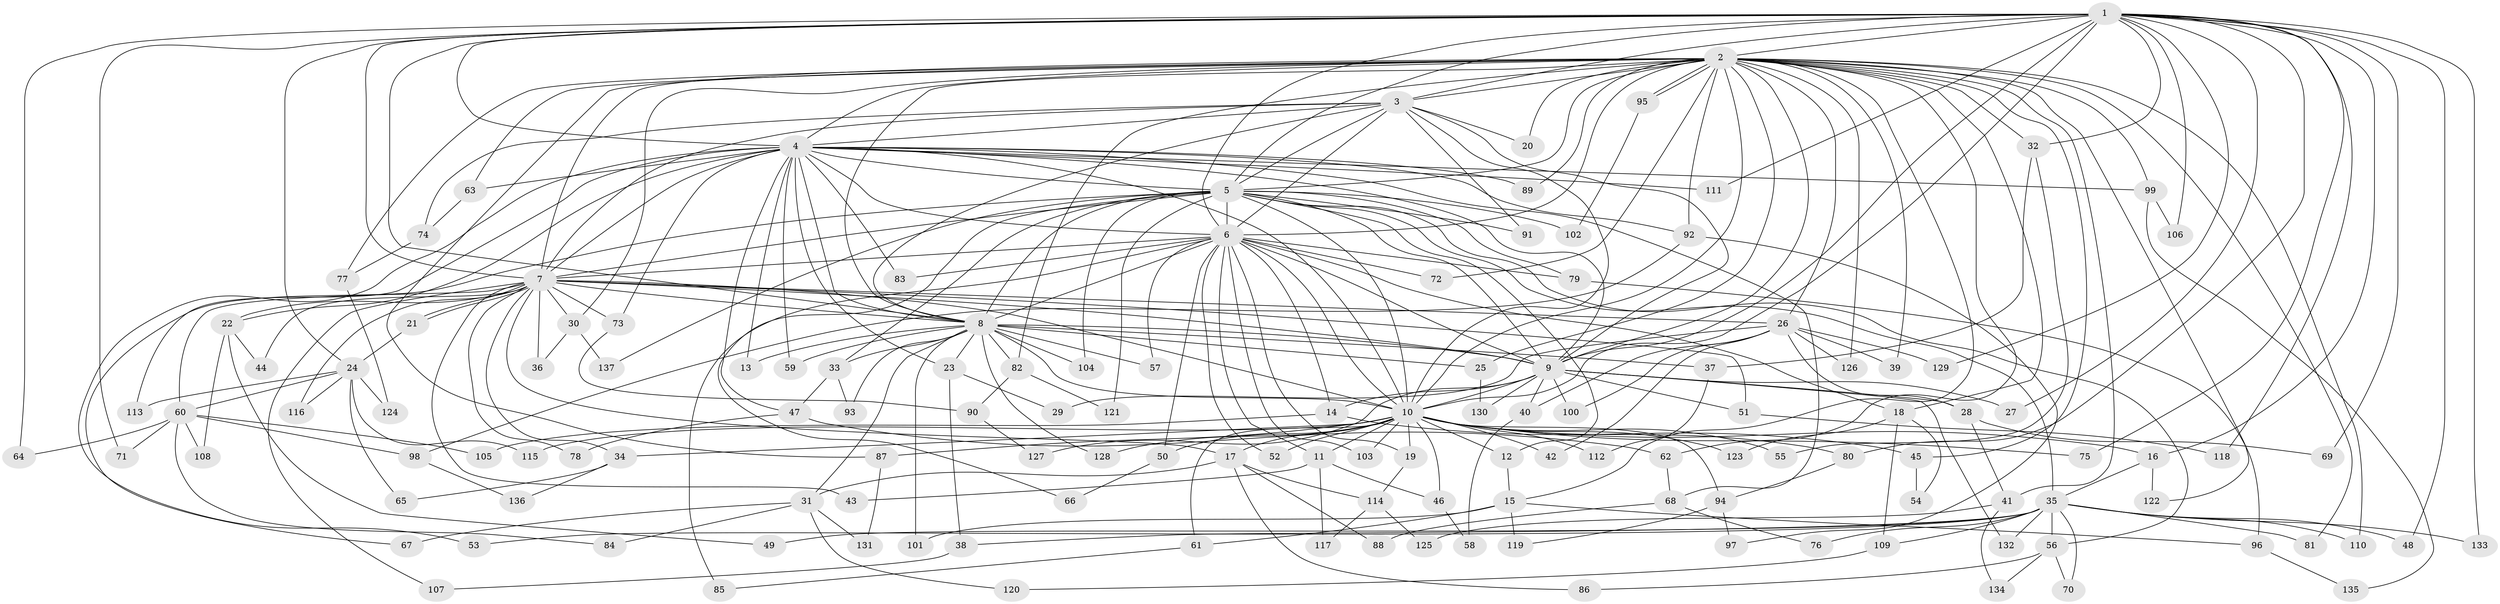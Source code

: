 // Generated by graph-tools (version 1.1) at 2025/11/02/27/25 16:11:05]
// undirected, 137 vertices, 299 edges
graph export_dot {
graph [start="1"]
  node [color=gray90,style=filled];
  1;
  2;
  3;
  4;
  5;
  6;
  7;
  8;
  9;
  10;
  11;
  12;
  13;
  14;
  15;
  16;
  17;
  18;
  19;
  20;
  21;
  22;
  23;
  24;
  25;
  26;
  27;
  28;
  29;
  30;
  31;
  32;
  33;
  34;
  35;
  36;
  37;
  38;
  39;
  40;
  41;
  42;
  43;
  44;
  45;
  46;
  47;
  48;
  49;
  50;
  51;
  52;
  53;
  54;
  55;
  56;
  57;
  58;
  59;
  60;
  61;
  62;
  63;
  64;
  65;
  66;
  67;
  68;
  69;
  70;
  71;
  72;
  73;
  74;
  75;
  76;
  77;
  78;
  79;
  80;
  81;
  82;
  83;
  84;
  85;
  86;
  87;
  88;
  89;
  90;
  91;
  92;
  93;
  94;
  95;
  96;
  97;
  98;
  99;
  100;
  101;
  102;
  103;
  104;
  105;
  106;
  107;
  108;
  109;
  110;
  111;
  112;
  113;
  114;
  115;
  116;
  117;
  118;
  119;
  120;
  121;
  122;
  123;
  124;
  125;
  126;
  127;
  128;
  129;
  130;
  131;
  132;
  133;
  134;
  135;
  136;
  137;
  1 -- 2;
  1 -- 3;
  1 -- 4;
  1 -- 5;
  1 -- 6;
  1 -- 7;
  1 -- 8;
  1 -- 9;
  1 -- 10;
  1 -- 16;
  1 -- 24;
  1 -- 27;
  1 -- 32;
  1 -- 48;
  1 -- 64;
  1 -- 69;
  1 -- 71;
  1 -- 75;
  1 -- 80;
  1 -- 106;
  1 -- 111;
  1 -- 118;
  1 -- 129;
  1 -- 133;
  2 -- 3;
  2 -- 4;
  2 -- 5;
  2 -- 6;
  2 -- 7;
  2 -- 8;
  2 -- 9;
  2 -- 10;
  2 -- 15;
  2 -- 18;
  2 -- 20;
  2 -- 25;
  2 -- 26;
  2 -- 30;
  2 -- 32;
  2 -- 39;
  2 -- 41;
  2 -- 45;
  2 -- 62;
  2 -- 63;
  2 -- 72;
  2 -- 77;
  2 -- 81;
  2 -- 82;
  2 -- 87;
  2 -- 89;
  2 -- 92;
  2 -- 95;
  2 -- 95;
  2 -- 99;
  2 -- 110;
  2 -- 122;
  2 -- 126;
  3 -- 4;
  3 -- 5;
  3 -- 6;
  3 -- 7;
  3 -- 8;
  3 -- 9;
  3 -- 10;
  3 -- 20;
  3 -- 74;
  3 -- 91;
  4 -- 5;
  4 -- 6;
  4 -- 7;
  4 -- 8;
  4 -- 9;
  4 -- 10;
  4 -- 13;
  4 -- 22;
  4 -- 23;
  4 -- 47;
  4 -- 53;
  4 -- 59;
  4 -- 63;
  4 -- 68;
  4 -- 73;
  4 -- 83;
  4 -- 89;
  4 -- 92;
  4 -- 99;
  4 -- 111;
  4 -- 113;
  5 -- 6;
  5 -- 7;
  5 -- 8;
  5 -- 9;
  5 -- 10;
  5 -- 12;
  5 -- 33;
  5 -- 35;
  5 -- 56;
  5 -- 66;
  5 -- 67;
  5 -- 79;
  5 -- 91;
  5 -- 102;
  5 -- 104;
  5 -- 121;
  5 -- 137;
  6 -- 7;
  6 -- 8;
  6 -- 9;
  6 -- 10;
  6 -- 11;
  6 -- 14;
  6 -- 18;
  6 -- 19;
  6 -- 50;
  6 -- 52;
  6 -- 57;
  6 -- 72;
  6 -- 79;
  6 -- 83;
  6 -- 85;
  6 -- 103;
  7 -- 8;
  7 -- 9;
  7 -- 10;
  7 -- 17;
  7 -- 21;
  7 -- 21;
  7 -- 22;
  7 -- 26;
  7 -- 30;
  7 -- 34;
  7 -- 36;
  7 -- 43;
  7 -- 44;
  7 -- 51;
  7 -- 60;
  7 -- 73;
  7 -- 78;
  7 -- 107;
  7 -- 116;
  8 -- 9;
  8 -- 10;
  8 -- 13;
  8 -- 23;
  8 -- 25;
  8 -- 31;
  8 -- 33;
  8 -- 37;
  8 -- 57;
  8 -- 59;
  8 -- 82;
  8 -- 93;
  8 -- 101;
  8 -- 104;
  8 -- 128;
  9 -- 10;
  9 -- 14;
  9 -- 27;
  9 -- 28;
  9 -- 40;
  9 -- 51;
  9 -- 100;
  9 -- 127;
  9 -- 130;
  9 -- 132;
  10 -- 11;
  10 -- 12;
  10 -- 16;
  10 -- 17;
  10 -- 19;
  10 -- 34;
  10 -- 42;
  10 -- 46;
  10 -- 50;
  10 -- 52;
  10 -- 55;
  10 -- 61;
  10 -- 75;
  10 -- 80;
  10 -- 87;
  10 -- 94;
  10 -- 103;
  10 -- 112;
  10 -- 115;
  10 -- 123;
  10 -- 128;
  11 -- 43;
  11 -- 46;
  11 -- 117;
  12 -- 15;
  14 -- 45;
  14 -- 105;
  15 -- 61;
  15 -- 96;
  15 -- 101;
  15 -- 119;
  16 -- 35;
  16 -- 122;
  17 -- 31;
  17 -- 86;
  17 -- 88;
  17 -- 114;
  18 -- 54;
  18 -- 109;
  18 -- 123;
  19 -- 114;
  21 -- 24;
  22 -- 44;
  22 -- 49;
  22 -- 108;
  23 -- 29;
  23 -- 38;
  24 -- 60;
  24 -- 65;
  24 -- 113;
  24 -- 115;
  24 -- 116;
  24 -- 124;
  25 -- 130;
  26 -- 28;
  26 -- 29;
  26 -- 39;
  26 -- 40;
  26 -- 42;
  26 -- 100;
  26 -- 126;
  26 -- 129;
  28 -- 41;
  28 -- 69;
  30 -- 36;
  30 -- 137;
  31 -- 67;
  31 -- 84;
  31 -- 120;
  31 -- 131;
  32 -- 37;
  32 -- 55;
  33 -- 47;
  33 -- 93;
  34 -- 65;
  34 -- 136;
  35 -- 38;
  35 -- 48;
  35 -- 49;
  35 -- 53;
  35 -- 56;
  35 -- 70;
  35 -- 76;
  35 -- 81;
  35 -- 109;
  35 -- 110;
  35 -- 132;
  35 -- 133;
  37 -- 112;
  38 -- 107;
  40 -- 58;
  41 -- 125;
  41 -- 134;
  45 -- 54;
  46 -- 58;
  47 -- 62;
  47 -- 78;
  50 -- 66;
  51 -- 118;
  56 -- 70;
  56 -- 86;
  56 -- 134;
  60 -- 64;
  60 -- 71;
  60 -- 84;
  60 -- 98;
  60 -- 105;
  60 -- 108;
  61 -- 85;
  62 -- 68;
  63 -- 74;
  68 -- 76;
  68 -- 88;
  73 -- 90;
  74 -- 77;
  77 -- 124;
  79 -- 96;
  80 -- 94;
  82 -- 90;
  82 -- 121;
  87 -- 131;
  90 -- 127;
  92 -- 97;
  92 -- 98;
  94 -- 97;
  94 -- 119;
  95 -- 102;
  96 -- 135;
  98 -- 136;
  99 -- 106;
  99 -- 135;
  109 -- 120;
  114 -- 117;
  114 -- 125;
}

